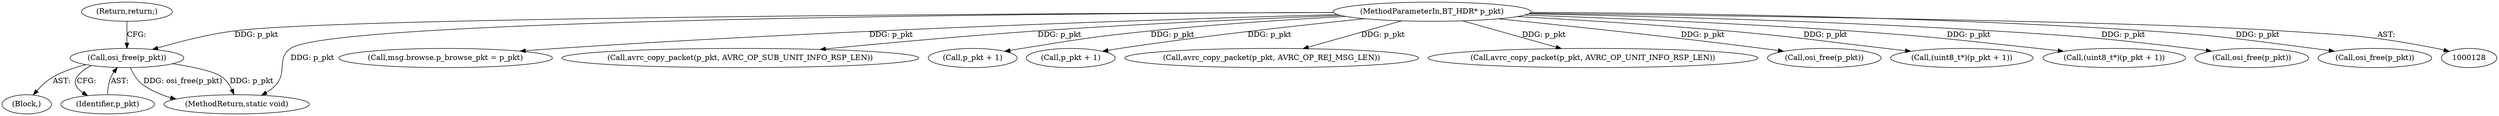 digraph "0_Android_830cb39cb2a0f1bf6704d264e2a5c5029c175dd7@pointer" {
"1000296" [label="(Call,osi_free(p_pkt))"];
"1000132" [label="(MethodParameterIn,BT_HDR* p_pkt)"];
"1000298" [label="(Return,return;)"];
"1000270" [label="(Call,msg.browse.p_browse_pkt = p_pkt)"];
"1000285" [label="(Block,)"];
"1000521" [label="(Call,avrc_copy_packet(p_pkt, AVRC_OP_SUB_UNIT_INFO_RSP_LEN))"];
"1000223" [label="(Call,p_pkt + 1)"];
"1000297" [label="(Identifier,p_pkt)"];
"1000667" [label="(Call,p_pkt + 1)"];
"1000973" [label="(Call,avrc_copy_packet(p_pkt, AVRC_OP_REJ_MSG_LEN))"];
"1000132" [label="(MethodParameterIn,BT_HDR* p_pkt)"];
"1000394" [label="(Call,avrc_copy_packet(p_pkt, AVRC_OP_UNIT_INFO_RSP_LEN))"];
"1001055" [label="(Call,osi_free(p_pkt))"];
"1000221" [label="(Call,(uint8_t*)(p_pkt + 1))"];
"1000665" [label="(Call,(uint8_t*)(p_pkt + 1))"];
"1001057" [label="(MethodReturn,static void)"];
"1000188" [label="(Call,osi_free(p_pkt))"];
"1000196" [label="(Call,osi_free(p_pkt))"];
"1000296" [label="(Call,osi_free(p_pkt))"];
"1000296" -> "1000285"  [label="AST: "];
"1000296" -> "1000297"  [label="CFG: "];
"1000297" -> "1000296"  [label="AST: "];
"1000298" -> "1000296"  [label="CFG: "];
"1000296" -> "1001057"  [label="DDG: osi_free(p_pkt)"];
"1000296" -> "1001057"  [label="DDG: p_pkt"];
"1000132" -> "1000296"  [label="DDG: p_pkt"];
"1000132" -> "1000128"  [label="AST: "];
"1000132" -> "1001057"  [label="DDG: p_pkt"];
"1000132" -> "1000188"  [label="DDG: p_pkt"];
"1000132" -> "1000196"  [label="DDG: p_pkt"];
"1000132" -> "1000221"  [label="DDG: p_pkt"];
"1000132" -> "1000223"  [label="DDG: p_pkt"];
"1000132" -> "1000270"  [label="DDG: p_pkt"];
"1000132" -> "1000394"  [label="DDG: p_pkt"];
"1000132" -> "1000521"  [label="DDG: p_pkt"];
"1000132" -> "1000665"  [label="DDG: p_pkt"];
"1000132" -> "1000667"  [label="DDG: p_pkt"];
"1000132" -> "1000973"  [label="DDG: p_pkt"];
"1000132" -> "1001055"  [label="DDG: p_pkt"];
}
